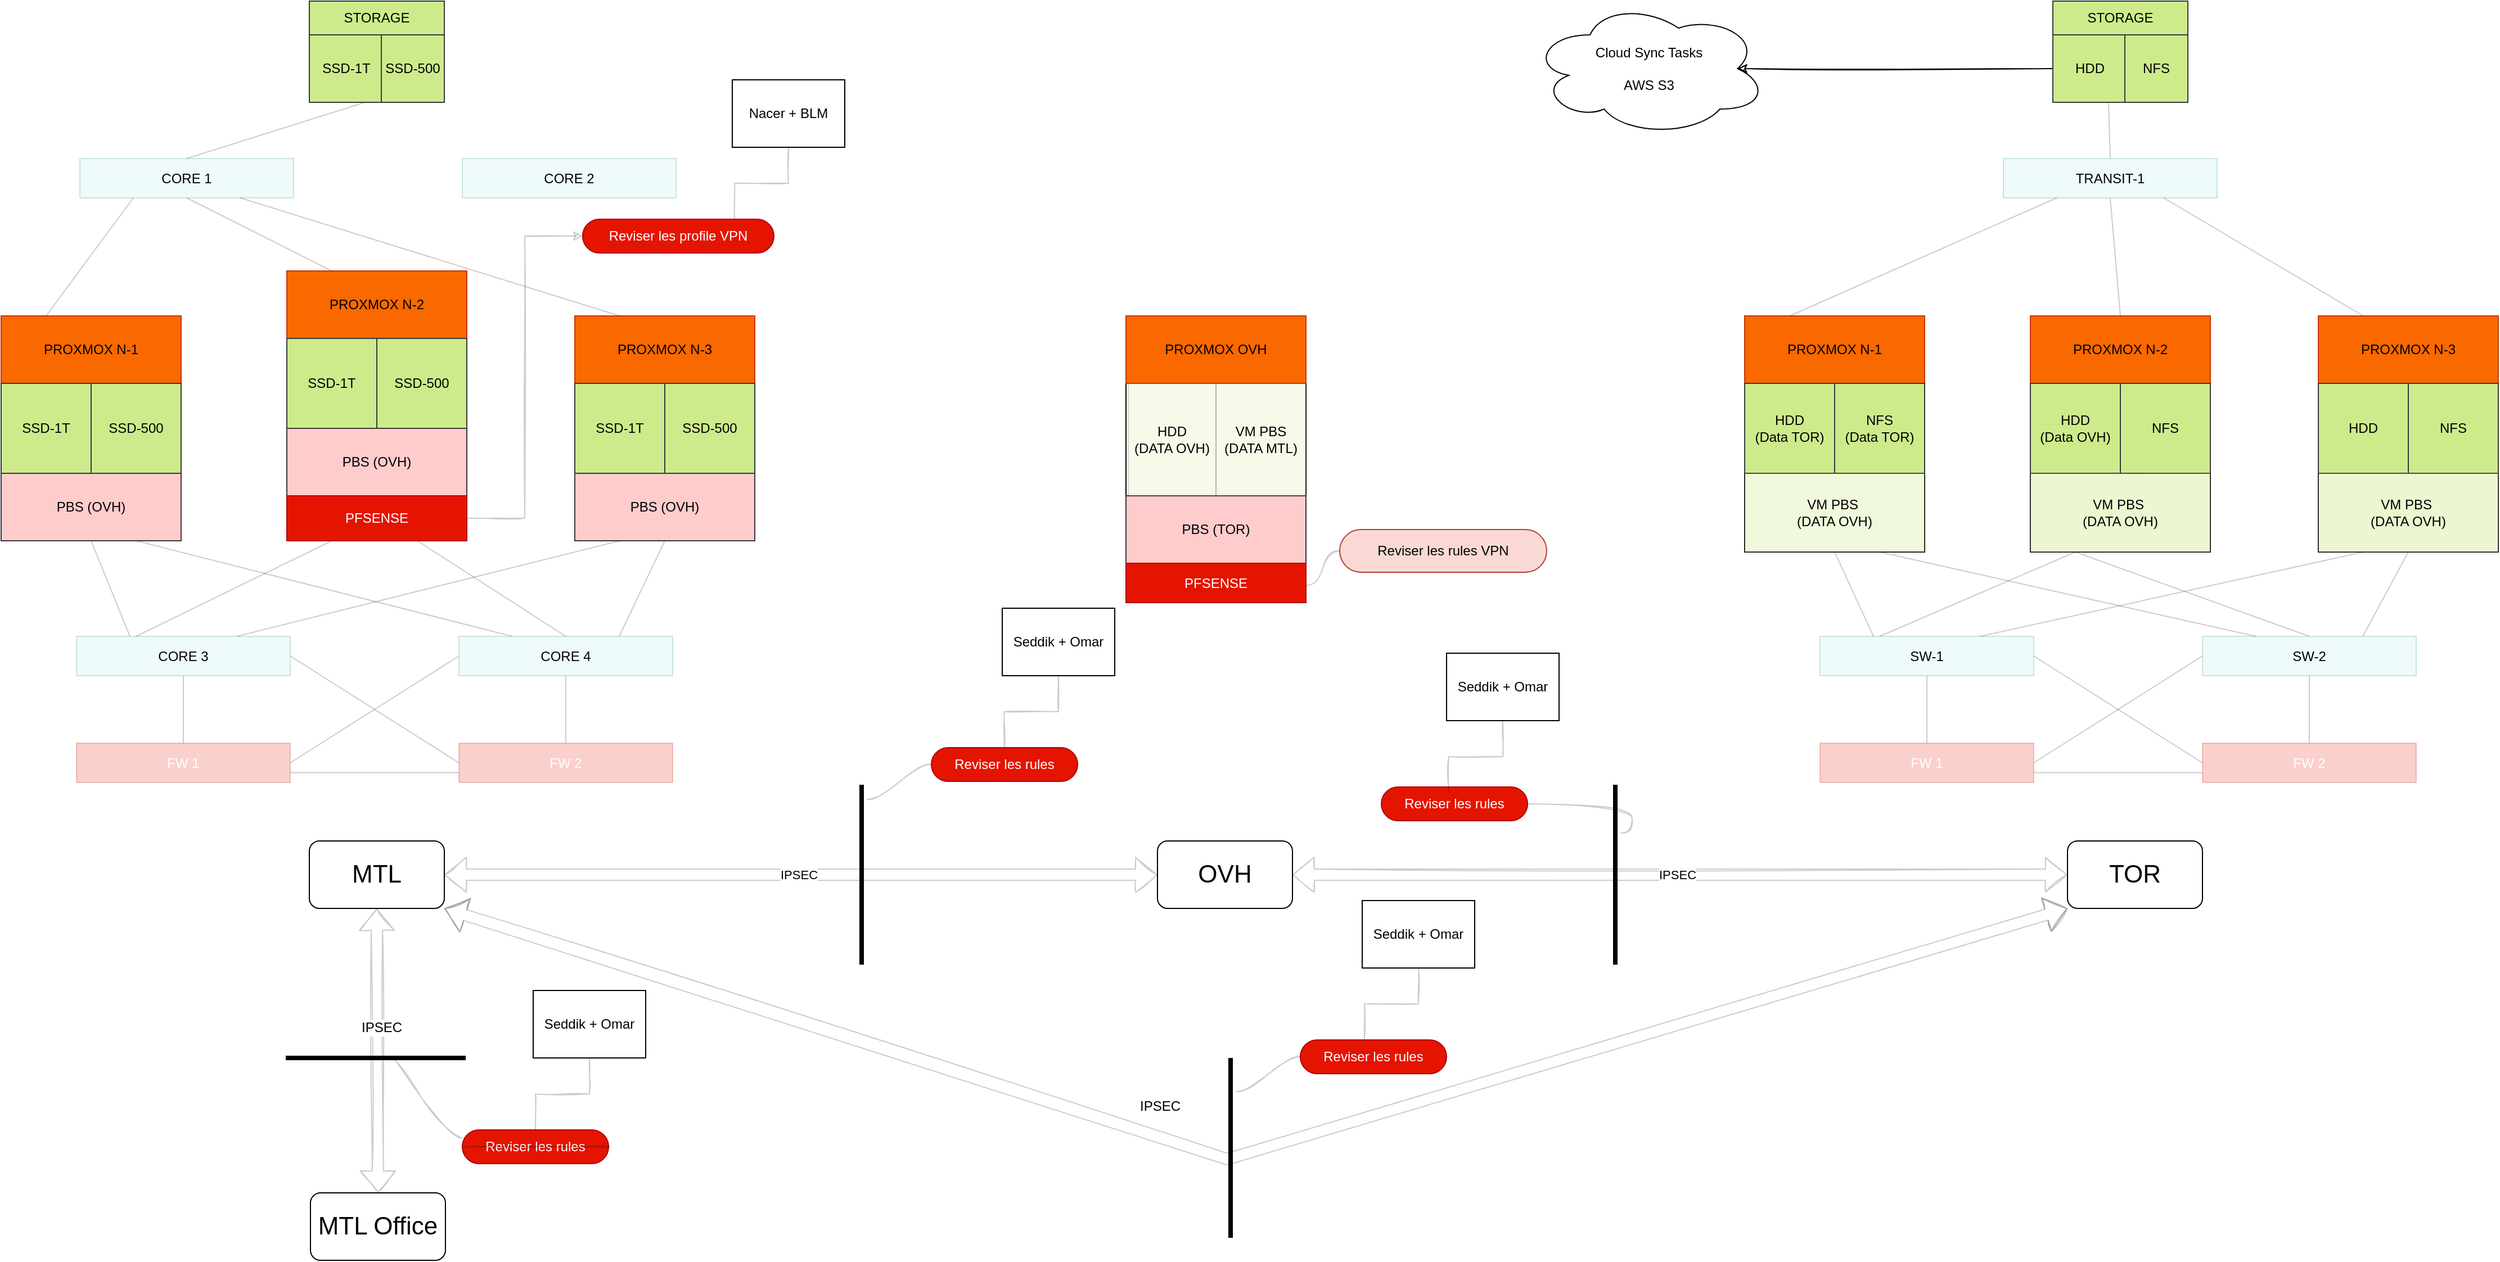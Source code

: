 <mxfile version="20.3.6" type="github">
  <diagram id="8pXS-TBR55TECdvuSHAZ" name="Page-1">
    <mxGraphModel dx="2031" dy="1134" grid="1" gridSize="10" guides="1" tooltips="1" connect="1" arrows="1" fold="1" page="1" pageScale="1" pageWidth="2336" pageHeight="1654" math="0" shadow="0">
      <root>
        <mxCell id="0" />
        <mxCell id="1" parent="0" />
        <mxCell id="dSt6XgkmOUcyz3mHW49M-1" value="" style="swimlane;startSize=0;" vertex="1" parent="1">
          <mxGeometry x="80" y="300" width="160" height="200" as="geometry" />
        </mxCell>
        <mxCell id="dSt6XgkmOUcyz3mHW49M-5" value="PROXMOX N-1" style="rounded=0;whiteSpace=wrap;html=1;fillColor=#fa6800;strokeColor=#C73500;fontColor=#000000;" vertex="1" parent="dSt6XgkmOUcyz3mHW49M-1">
          <mxGeometry width="160" height="60" as="geometry" />
        </mxCell>
        <mxCell id="dSt6XgkmOUcyz3mHW49M-40" value="SSD-1T" style="whiteSpace=wrap;html=1;aspect=fixed;fillColor=#cdeb8b;strokeColor=#36393d;" vertex="1" parent="dSt6XgkmOUcyz3mHW49M-1">
          <mxGeometry y="60" width="80" height="80" as="geometry" />
        </mxCell>
        <mxCell id="dSt6XgkmOUcyz3mHW49M-41" value="SSD-500" style="whiteSpace=wrap;html=1;aspect=fixed;fillColor=#cdeb8b;strokeColor=#36393d;" vertex="1" parent="dSt6XgkmOUcyz3mHW49M-1">
          <mxGeometry x="80" y="60" width="80" height="80" as="geometry" />
        </mxCell>
        <mxCell id="dSt6XgkmOUcyz3mHW49M-42" value="PBS (OVH)" style="rounded=0;whiteSpace=wrap;html=1;fillColor=#ffcccc;strokeColor=#36393d;" vertex="1" parent="dSt6XgkmOUcyz3mHW49M-1">
          <mxGeometry y="140" width="160" height="60" as="geometry" />
        </mxCell>
        <mxCell id="dSt6XgkmOUcyz3mHW49M-2" value="" style="swimlane;startSize=0;" vertex="1" parent="1">
          <mxGeometry x="334" y="260" width="160" height="240" as="geometry" />
        </mxCell>
        <mxCell id="dSt6XgkmOUcyz3mHW49M-6" value="PROXMOX N-2" style="rounded=0;whiteSpace=wrap;html=1;fillColor=#fa6800;fontColor=#000000;strokeColor=#C73500;" vertex="1" parent="dSt6XgkmOUcyz3mHW49M-2">
          <mxGeometry width="160" height="60" as="geometry" />
        </mxCell>
        <mxCell id="dSt6XgkmOUcyz3mHW49M-43" value="SSD-1T" style="whiteSpace=wrap;html=1;aspect=fixed;fillColor=#cdeb8b;strokeColor=#36393d;" vertex="1" parent="dSt6XgkmOUcyz3mHW49M-2">
          <mxGeometry y="60" width="80" height="80" as="geometry" />
        </mxCell>
        <mxCell id="dSt6XgkmOUcyz3mHW49M-44" value="SSD-500" style="whiteSpace=wrap;html=1;aspect=fixed;fillColor=#cdeb8b;strokeColor=#36393d;" vertex="1" parent="dSt6XgkmOUcyz3mHW49M-2">
          <mxGeometry x="80" y="60" width="80" height="80" as="geometry" />
        </mxCell>
        <mxCell id="dSt6XgkmOUcyz3mHW49M-45" value="PBS (OVH)" style="rounded=0;whiteSpace=wrap;html=1;fillColor=#ffcccc;strokeColor=#36393d;" vertex="1" parent="dSt6XgkmOUcyz3mHW49M-2">
          <mxGeometry y="140" width="160" height="60" as="geometry" />
        </mxCell>
        <mxCell id="dSt6XgkmOUcyz3mHW49M-114" value="PFSENSE" style="rounded=0;whiteSpace=wrap;html=1;shadow=0;fillStyle=auto;fontSize=12;fillColor=#e51400;fontColor=#ffffff;strokeColor=#B20000;" vertex="1" parent="dSt6XgkmOUcyz3mHW49M-2">
          <mxGeometry y="200" width="160" height="40" as="geometry" />
        </mxCell>
        <mxCell id="dSt6XgkmOUcyz3mHW49M-3" value="" style="swimlane;startSize=0;" vertex="1" parent="1">
          <mxGeometry x="590" y="300" width="160" height="200" as="geometry" />
        </mxCell>
        <mxCell id="dSt6XgkmOUcyz3mHW49M-7" value="PROXMOX N-3" style="rounded=0;whiteSpace=wrap;html=1;fillColor=#fa6800;fontColor=#000000;strokeColor=#C73500;" vertex="1" parent="dSt6XgkmOUcyz3mHW49M-3">
          <mxGeometry width="160" height="60" as="geometry" />
        </mxCell>
        <mxCell id="dSt6XgkmOUcyz3mHW49M-46" value="SSD-1T" style="whiteSpace=wrap;html=1;aspect=fixed;fillColor=#cdeb8b;strokeColor=#36393d;" vertex="1" parent="dSt6XgkmOUcyz3mHW49M-3">
          <mxGeometry y="60" width="80" height="80" as="geometry" />
        </mxCell>
        <mxCell id="dSt6XgkmOUcyz3mHW49M-47" value="SSD-500" style="whiteSpace=wrap;html=1;aspect=fixed;fillColor=#cdeb8b;strokeColor=#36393d;" vertex="1" parent="dSt6XgkmOUcyz3mHW49M-3">
          <mxGeometry x="80" y="60" width="80" height="80" as="geometry" />
        </mxCell>
        <mxCell id="dSt6XgkmOUcyz3mHW49M-48" value="PBS (OVH)" style="rounded=0;whiteSpace=wrap;html=1;fillColor=#ffcccc;strokeColor=#36393d;" vertex="1" parent="dSt6XgkmOUcyz3mHW49M-3">
          <mxGeometry y="140" width="160" height="60" as="geometry" />
        </mxCell>
        <mxCell id="dSt6XgkmOUcyz3mHW49M-8" value="CORE 3" style="rounded=0;whiteSpace=wrap;html=1;shadow=0;opacity=20;fillColor=#b0e3e6;strokeColor=#0e8088;" vertex="1" parent="1">
          <mxGeometry x="147" y="585" width="190" height="35" as="geometry" />
        </mxCell>
        <mxCell id="dSt6XgkmOUcyz3mHW49M-9" value="CORE 4" style="rounded=0;whiteSpace=wrap;html=1;shadow=0;opacity=20;fillColor=#b0e3e6;strokeColor=#0e8088;" vertex="1" parent="1">
          <mxGeometry x="487" y="585" width="190" height="35" as="geometry" />
        </mxCell>
        <mxCell id="dSt6XgkmOUcyz3mHW49M-10" value="FW 1" style="rounded=0;whiteSpace=wrap;html=1;shadow=0;opacity=20;fillColor=#e51400;fontColor=#ffffff;strokeColor=#B20000;" vertex="1" parent="1">
          <mxGeometry x="147" y="680" width="190" height="35" as="geometry" />
        </mxCell>
        <mxCell id="dSt6XgkmOUcyz3mHW49M-11" value="FW 2" style="rounded=0;whiteSpace=wrap;html=1;shadow=0;opacity=20;fillColor=#e51400;fontColor=#ffffff;strokeColor=#B20000;" vertex="1" parent="1">
          <mxGeometry x="487" y="680" width="190" height="35" as="geometry" />
        </mxCell>
        <mxCell id="dSt6XgkmOUcyz3mHW49M-12" value="" style="endArrow=none;html=1;rounded=0;entryX=0.5;entryY=1;entryDx=0;entryDy=0;exitX=0.25;exitY=0;exitDx=0;exitDy=0;shadow=0;opacity=20;" edge="1" parent="1" source="dSt6XgkmOUcyz3mHW49M-8" target="dSt6XgkmOUcyz3mHW49M-1">
          <mxGeometry width="50" height="50" relative="1" as="geometry">
            <mxPoint x="160" y="580" as="sourcePoint" />
            <mxPoint x="440" y="380" as="targetPoint" />
          </mxGeometry>
        </mxCell>
        <mxCell id="dSt6XgkmOUcyz3mHW49M-13" value="" style="endArrow=none;html=1;rounded=0;entryX=0.75;entryY=1;entryDx=0;entryDy=0;exitX=0.25;exitY=0;exitDx=0;exitDy=0;shadow=0;opacity=20;" edge="1" parent="1" source="dSt6XgkmOUcyz3mHW49M-9" target="dSt6XgkmOUcyz3mHW49M-1">
          <mxGeometry width="50" height="50" relative="1" as="geometry">
            <mxPoint x="390" y="430" as="sourcePoint" />
            <mxPoint x="440" y="380" as="targetPoint" />
          </mxGeometry>
        </mxCell>
        <mxCell id="dSt6XgkmOUcyz3mHW49M-14" value="" style="endArrow=none;html=1;rounded=0;entryX=0.25;entryY=1;entryDx=0;entryDy=0;shadow=0;opacity=20;" edge="1" parent="1" target="dSt6XgkmOUcyz3mHW49M-2">
          <mxGeometry width="50" height="50" relative="1" as="geometry">
            <mxPoint x="200" y="585" as="sourcePoint" />
            <mxPoint x="250" y="535" as="targetPoint" />
          </mxGeometry>
        </mxCell>
        <mxCell id="dSt6XgkmOUcyz3mHW49M-15" value="" style="endArrow=none;html=1;rounded=0;exitX=0.5;exitY=0;exitDx=0;exitDy=0;shadow=0;opacity=20;" edge="1" parent="1" source="dSt6XgkmOUcyz3mHW49M-9">
          <mxGeometry width="50" height="50" relative="1" as="geometry">
            <mxPoint x="400" y="550" as="sourcePoint" />
            <mxPoint x="450" y="500" as="targetPoint" />
          </mxGeometry>
        </mxCell>
        <mxCell id="dSt6XgkmOUcyz3mHW49M-16" value="" style="endArrow=none;html=1;rounded=0;entryX=0.25;entryY=1;entryDx=0;entryDy=0;exitX=0.75;exitY=0;exitDx=0;exitDy=0;shadow=0;opacity=20;" edge="1" parent="1" source="dSt6XgkmOUcyz3mHW49M-8" target="dSt6XgkmOUcyz3mHW49M-3">
          <mxGeometry width="50" height="50" relative="1" as="geometry">
            <mxPoint x="600" y="570" as="sourcePoint" />
            <mxPoint x="650" y="520" as="targetPoint" />
          </mxGeometry>
        </mxCell>
        <mxCell id="dSt6XgkmOUcyz3mHW49M-17" value="" style="endArrow=none;html=1;rounded=0;entryX=0.75;entryY=0;entryDx=0;entryDy=0;exitX=0.5;exitY=1;exitDx=0;exitDy=0;shadow=0;opacity=20;" edge="1" parent="1" source="dSt6XgkmOUcyz3mHW49M-3" target="dSt6XgkmOUcyz3mHW49M-9">
          <mxGeometry width="50" height="50" relative="1" as="geometry">
            <mxPoint x="390" y="430" as="sourcePoint" />
            <mxPoint x="440" y="380" as="targetPoint" />
          </mxGeometry>
        </mxCell>
        <mxCell id="dSt6XgkmOUcyz3mHW49M-18" value="" style="endArrow=none;html=1;rounded=0;entryX=1;entryY=0.5;entryDx=0;entryDy=0;exitX=0;exitY=0.5;exitDx=0;exitDy=0;shadow=0;opacity=20;" edge="1" parent="1" source="dSt6XgkmOUcyz3mHW49M-11" target="dSt6XgkmOUcyz3mHW49M-8">
          <mxGeometry width="50" height="50" relative="1" as="geometry">
            <mxPoint x="390" y="430" as="sourcePoint" />
            <mxPoint x="440" y="380" as="targetPoint" />
          </mxGeometry>
        </mxCell>
        <mxCell id="dSt6XgkmOUcyz3mHW49M-19" value="" style="endArrow=none;html=1;rounded=0;entryX=0;entryY=0.5;entryDx=0;entryDy=0;exitX=1;exitY=0.5;exitDx=0;exitDy=0;shadow=0;opacity=20;" edge="1" parent="1" source="dSt6XgkmOUcyz3mHW49M-10" target="dSt6XgkmOUcyz3mHW49M-9">
          <mxGeometry width="50" height="50" relative="1" as="geometry">
            <mxPoint x="390" y="430" as="sourcePoint" />
            <mxPoint x="440" y="380" as="targetPoint" />
          </mxGeometry>
        </mxCell>
        <mxCell id="dSt6XgkmOUcyz3mHW49M-20" value="" style="endArrow=none;html=1;rounded=0;entryX=0.5;entryY=1;entryDx=0;entryDy=0;exitX=0.5;exitY=0;exitDx=0;exitDy=0;shadow=0;opacity=20;" edge="1" parent="1" source="dSt6XgkmOUcyz3mHW49M-10" target="dSt6XgkmOUcyz3mHW49M-8">
          <mxGeometry width="50" height="50" relative="1" as="geometry">
            <mxPoint x="390" y="430" as="sourcePoint" />
            <mxPoint x="440" y="380" as="targetPoint" />
          </mxGeometry>
        </mxCell>
        <mxCell id="dSt6XgkmOUcyz3mHW49M-21" value="" style="endArrow=none;html=1;rounded=0;entryX=0.5;entryY=1;entryDx=0;entryDy=0;exitX=0.5;exitY=0;exitDx=0;exitDy=0;shadow=0;opacity=20;" edge="1" parent="1" source="dSt6XgkmOUcyz3mHW49M-11" target="dSt6XgkmOUcyz3mHW49M-9">
          <mxGeometry width="50" height="50" relative="1" as="geometry">
            <mxPoint x="390" y="430" as="sourcePoint" />
            <mxPoint x="440" y="380" as="targetPoint" />
          </mxGeometry>
        </mxCell>
        <mxCell id="dSt6XgkmOUcyz3mHW49M-24" value="" style="endArrow=none;html=1;rounded=0;entryX=0;entryY=0.75;entryDx=0;entryDy=0;exitX=1;exitY=0.75;exitDx=0;exitDy=0;shadow=0;opacity=20;" edge="1" parent="1" source="dSt6XgkmOUcyz3mHW49M-10" target="dSt6XgkmOUcyz3mHW49M-11">
          <mxGeometry width="50" height="50" relative="1" as="geometry">
            <mxPoint x="390" y="430" as="sourcePoint" />
            <mxPoint x="440" y="380" as="targetPoint" />
          </mxGeometry>
        </mxCell>
        <mxCell id="dSt6XgkmOUcyz3mHW49M-26" value="CORE 1" style="rounded=0;whiteSpace=wrap;html=1;opacity=20;fillColor=#b0e3e6;strokeColor=#0e8088;" vertex="1" parent="1">
          <mxGeometry x="150" y="160" width="190" height="35" as="geometry" />
        </mxCell>
        <mxCell id="dSt6XgkmOUcyz3mHW49M-27" value="CORE 2" style="rounded=0;whiteSpace=wrap;html=1;opacity=20;fillColor=#b0e3e6;strokeColor=#0e8088;" vertex="1" parent="1">
          <mxGeometry x="490" y="160" width="190" height="35" as="geometry" />
        </mxCell>
        <mxCell id="dSt6XgkmOUcyz3mHW49M-28" value="" style="endArrow=none;html=1;rounded=0;entryX=0.25;entryY=1;entryDx=0;entryDy=0;exitX=0.25;exitY=0;exitDx=0;exitDy=0;opacity=20;" edge="1" parent="1" source="dSt6XgkmOUcyz3mHW49M-5" target="dSt6XgkmOUcyz3mHW49M-26">
          <mxGeometry width="50" height="50" relative="1" as="geometry">
            <mxPoint x="390" y="430" as="sourcePoint" />
            <mxPoint x="440" y="380" as="targetPoint" />
          </mxGeometry>
        </mxCell>
        <mxCell id="dSt6XgkmOUcyz3mHW49M-29" value="" style="endArrow=none;html=1;rounded=0;entryX=0.5;entryY=1;entryDx=0;entryDy=0;exitX=0.25;exitY=0;exitDx=0;exitDy=0;opacity=20;" edge="1" parent="1" source="dSt6XgkmOUcyz3mHW49M-6" target="dSt6XgkmOUcyz3mHW49M-26">
          <mxGeometry width="50" height="50" relative="1" as="geometry">
            <mxPoint x="390" y="430" as="sourcePoint" />
            <mxPoint x="440" y="380" as="targetPoint" />
          </mxGeometry>
        </mxCell>
        <mxCell id="dSt6XgkmOUcyz3mHW49M-30" value="" style="endArrow=none;html=1;rounded=0;entryX=0.75;entryY=1;entryDx=0;entryDy=0;exitX=0.25;exitY=0;exitDx=0;exitDy=0;opacity=20;" edge="1" parent="1" source="dSt6XgkmOUcyz3mHW49M-7" target="dSt6XgkmOUcyz3mHW49M-26">
          <mxGeometry width="50" height="50" relative="1" as="geometry">
            <mxPoint x="390" y="430" as="sourcePoint" />
            <mxPoint x="440" y="380" as="targetPoint" />
          </mxGeometry>
        </mxCell>
        <mxCell id="dSt6XgkmOUcyz3mHW49M-36" value="STORAGE" style="rounded=0;whiteSpace=wrap;html=1;fillColor=#cdeb8b;strokeColor=#36393d;" vertex="1" parent="1">
          <mxGeometry x="354" y="20" width="120" height="30" as="geometry" />
        </mxCell>
        <mxCell id="dSt6XgkmOUcyz3mHW49M-37" value="SSD-1T" style="rounded=0;whiteSpace=wrap;html=1;fillColor=#cdeb8b;strokeColor=#36393d;" vertex="1" parent="1">
          <mxGeometry x="354" y="50" width="66" height="60" as="geometry" />
        </mxCell>
        <mxCell id="dSt6XgkmOUcyz3mHW49M-38" value="SSD-500" style="rounded=0;whiteSpace=wrap;html=1;fillColor=#cdeb8b;strokeColor=#36393d;" vertex="1" parent="1">
          <mxGeometry x="418" y="50" width="56" height="60" as="geometry" />
        </mxCell>
        <mxCell id="dSt6XgkmOUcyz3mHW49M-39" value="" style="endArrow=none;html=1;rounded=0;entryX=0.75;entryY=1;entryDx=0;entryDy=0;exitX=0.5;exitY=0;exitDx=0;exitDy=0;opacity=20;" edge="1" parent="1" source="dSt6XgkmOUcyz3mHW49M-26" target="dSt6XgkmOUcyz3mHW49M-37">
          <mxGeometry width="50" height="50" relative="1" as="geometry">
            <mxPoint x="390" y="430" as="sourcePoint" />
            <mxPoint x="440" y="380" as="targetPoint" />
          </mxGeometry>
        </mxCell>
        <mxCell id="dSt6XgkmOUcyz3mHW49M-49" value="" style="swimlane;startSize=0;" vertex="1" parent="1">
          <mxGeometry x="1630" y="300" width="160" height="210" as="geometry" />
        </mxCell>
        <mxCell id="dSt6XgkmOUcyz3mHW49M-50" value="PROXMOX N-1" style="rounded=0;whiteSpace=wrap;html=1;fillColor=#fa6800;strokeColor=#C73500;fontColor=#000000;" vertex="1" parent="dSt6XgkmOUcyz3mHW49M-49">
          <mxGeometry width="160" height="60" as="geometry" />
        </mxCell>
        <mxCell id="dSt6XgkmOUcyz3mHW49M-51" value="HDD &lt;br&gt;(Data TOR)" style="whiteSpace=wrap;html=1;aspect=fixed;fillColor=#cdeb8b;strokeColor=#36393d;" vertex="1" parent="dSt6XgkmOUcyz3mHW49M-49">
          <mxGeometry y="60" width="80" height="80" as="geometry" />
        </mxCell>
        <mxCell id="dSt6XgkmOUcyz3mHW49M-52" value="NFS&lt;br&gt;(Data TOR)" style="whiteSpace=wrap;html=1;aspect=fixed;fillColor=#cdeb8b;strokeColor=#36393d;" vertex="1" parent="dSt6XgkmOUcyz3mHW49M-49">
          <mxGeometry x="80" y="60" width="80" height="80" as="geometry" />
        </mxCell>
        <mxCell id="dSt6XgkmOUcyz3mHW49M-54" value="" style="swimlane;startSize=0;" vertex="1" parent="1">
          <mxGeometry x="1884" y="300" width="160" height="210" as="geometry" />
        </mxCell>
        <mxCell id="dSt6XgkmOUcyz3mHW49M-55" value="PROXMOX N-2" style="rounded=0;whiteSpace=wrap;html=1;fillColor=#fa6800;fontColor=#000000;strokeColor=#C73500;" vertex="1" parent="dSt6XgkmOUcyz3mHW49M-54">
          <mxGeometry width="160" height="60" as="geometry" />
        </mxCell>
        <mxCell id="dSt6XgkmOUcyz3mHW49M-56" value="HDD&lt;br&gt;(Data OVH)" style="whiteSpace=wrap;html=1;aspect=fixed;fillColor=#cdeb8b;strokeColor=#36393d;" vertex="1" parent="dSt6XgkmOUcyz3mHW49M-54">
          <mxGeometry y="60" width="80" height="80" as="geometry" />
        </mxCell>
        <mxCell id="dSt6XgkmOUcyz3mHW49M-57" value="NFS" style="whiteSpace=wrap;html=1;aspect=fixed;fillColor=#cdeb8b;strokeColor=#36393d;" vertex="1" parent="dSt6XgkmOUcyz3mHW49M-54">
          <mxGeometry x="80" y="60" width="80" height="80" as="geometry" />
        </mxCell>
        <mxCell id="dSt6XgkmOUcyz3mHW49M-59" value="" style="swimlane;startSize=0;" vertex="1" parent="1">
          <mxGeometry x="2140" y="300" width="160" height="210" as="geometry" />
        </mxCell>
        <mxCell id="dSt6XgkmOUcyz3mHW49M-60" value="PROXMOX N-3" style="rounded=0;whiteSpace=wrap;html=1;fillColor=#fa6800;fontColor=#000000;strokeColor=#C73500;" vertex="1" parent="dSt6XgkmOUcyz3mHW49M-59">
          <mxGeometry width="160" height="60" as="geometry" />
        </mxCell>
        <mxCell id="dSt6XgkmOUcyz3mHW49M-61" value="HDD" style="whiteSpace=wrap;html=1;aspect=fixed;fillColor=#cdeb8b;strokeColor=#36393d;" vertex="1" parent="dSt6XgkmOUcyz3mHW49M-59">
          <mxGeometry y="60" width="80" height="80" as="geometry" />
        </mxCell>
        <mxCell id="dSt6XgkmOUcyz3mHW49M-62" value="NFS" style="whiteSpace=wrap;html=1;aspect=fixed;fillColor=#cdeb8b;strokeColor=#36393d;" vertex="1" parent="dSt6XgkmOUcyz3mHW49M-59">
          <mxGeometry x="80" y="60" width="80" height="80" as="geometry" />
        </mxCell>
        <mxCell id="dSt6XgkmOUcyz3mHW49M-64" value="SW-1" style="rounded=0;whiteSpace=wrap;html=1;shadow=0;opacity=20;fillColor=#b0e3e6;strokeColor=#0e8088;" vertex="1" parent="1">
          <mxGeometry x="1697" y="585" width="190" height="35" as="geometry" />
        </mxCell>
        <mxCell id="dSt6XgkmOUcyz3mHW49M-65" value="SW-2" style="rounded=0;whiteSpace=wrap;html=1;shadow=0;opacity=20;fillColor=#b0e3e6;strokeColor=#0e8088;" vertex="1" parent="1">
          <mxGeometry x="2037" y="585" width="190" height="35" as="geometry" />
        </mxCell>
        <mxCell id="dSt6XgkmOUcyz3mHW49M-66" value="FW 1" style="rounded=0;whiteSpace=wrap;html=1;shadow=0;opacity=20;fillColor=#e51400;fontColor=#ffffff;strokeColor=#B20000;" vertex="1" parent="1">
          <mxGeometry x="1697" y="680" width="190" height="35" as="geometry" />
        </mxCell>
        <mxCell id="dSt6XgkmOUcyz3mHW49M-67" value="FW 2" style="rounded=0;whiteSpace=wrap;html=1;shadow=0;opacity=20;fillColor=#e51400;fontColor=#ffffff;strokeColor=#B20000;" vertex="1" parent="1">
          <mxGeometry x="2037" y="680" width="190" height="35" as="geometry" />
        </mxCell>
        <mxCell id="dSt6XgkmOUcyz3mHW49M-68" value="" style="endArrow=none;html=1;rounded=0;entryX=0.5;entryY=1;entryDx=0;entryDy=0;exitX=0.25;exitY=0;exitDx=0;exitDy=0;shadow=0;opacity=20;" edge="1" parent="1" source="dSt6XgkmOUcyz3mHW49M-64" target="dSt6XgkmOUcyz3mHW49M-49">
          <mxGeometry width="50" height="50" relative="1" as="geometry">
            <mxPoint x="1710" y="580" as="sourcePoint" />
            <mxPoint x="1990" y="380" as="targetPoint" />
          </mxGeometry>
        </mxCell>
        <mxCell id="dSt6XgkmOUcyz3mHW49M-69" value="" style="endArrow=none;html=1;rounded=0;entryX=0.75;entryY=1;entryDx=0;entryDy=0;exitX=0.25;exitY=0;exitDx=0;exitDy=0;shadow=0;opacity=20;" edge="1" parent="1" source="dSt6XgkmOUcyz3mHW49M-65" target="dSt6XgkmOUcyz3mHW49M-49">
          <mxGeometry width="50" height="50" relative="1" as="geometry">
            <mxPoint x="1940" y="430" as="sourcePoint" />
            <mxPoint x="1990" y="380" as="targetPoint" />
          </mxGeometry>
        </mxCell>
        <mxCell id="dSt6XgkmOUcyz3mHW49M-70" value="" style="endArrow=none;html=1;rounded=0;entryX=0.25;entryY=1;entryDx=0;entryDy=0;shadow=0;opacity=20;" edge="1" parent="1" target="dSt6XgkmOUcyz3mHW49M-54">
          <mxGeometry width="50" height="50" relative="1" as="geometry">
            <mxPoint x="1750" y="585" as="sourcePoint" />
            <mxPoint x="1800" y="535" as="targetPoint" />
          </mxGeometry>
        </mxCell>
        <mxCell id="dSt6XgkmOUcyz3mHW49M-71" value="" style="endArrow=none;html=1;rounded=0;exitX=0.5;exitY=0;exitDx=0;exitDy=0;shadow=0;opacity=20;entryX=0.25;entryY=1;entryDx=0;entryDy=0;startArrow=none;" edge="1" parent="1" source="dSt6XgkmOUcyz3mHW49M-136" target="dSt6XgkmOUcyz3mHW49M-57">
          <mxGeometry width="50" height="50" relative="1" as="geometry">
            <mxPoint x="1950" y="550" as="sourcePoint" />
            <mxPoint x="1980" y="450" as="targetPoint" />
          </mxGeometry>
        </mxCell>
        <mxCell id="dSt6XgkmOUcyz3mHW49M-72" value="" style="endArrow=none;html=1;rounded=0;entryX=0.25;entryY=1;entryDx=0;entryDy=0;exitX=0.75;exitY=0;exitDx=0;exitDy=0;shadow=0;opacity=20;" edge="1" parent="1" source="dSt6XgkmOUcyz3mHW49M-64" target="dSt6XgkmOUcyz3mHW49M-59">
          <mxGeometry width="50" height="50" relative="1" as="geometry">
            <mxPoint x="2150" y="570" as="sourcePoint" />
            <mxPoint x="2200" y="520" as="targetPoint" />
          </mxGeometry>
        </mxCell>
        <mxCell id="dSt6XgkmOUcyz3mHW49M-73" value="" style="endArrow=none;html=1;rounded=0;entryX=0.75;entryY=0;entryDx=0;entryDy=0;exitX=0.5;exitY=1;exitDx=0;exitDy=0;shadow=0;opacity=20;" edge="1" parent="1" source="dSt6XgkmOUcyz3mHW49M-59" target="dSt6XgkmOUcyz3mHW49M-65">
          <mxGeometry width="50" height="50" relative="1" as="geometry">
            <mxPoint x="1940" y="430" as="sourcePoint" />
            <mxPoint x="1990" y="380" as="targetPoint" />
          </mxGeometry>
        </mxCell>
        <mxCell id="dSt6XgkmOUcyz3mHW49M-74" value="" style="endArrow=none;html=1;rounded=0;entryX=1;entryY=0.5;entryDx=0;entryDy=0;exitX=0;exitY=0.5;exitDx=0;exitDy=0;shadow=0;opacity=20;" edge="1" parent="1" source="dSt6XgkmOUcyz3mHW49M-67" target="dSt6XgkmOUcyz3mHW49M-64">
          <mxGeometry width="50" height="50" relative="1" as="geometry">
            <mxPoint x="1940" y="430" as="sourcePoint" />
            <mxPoint x="1990" y="380" as="targetPoint" />
          </mxGeometry>
        </mxCell>
        <mxCell id="dSt6XgkmOUcyz3mHW49M-75" value="" style="endArrow=none;html=1;rounded=0;entryX=0;entryY=0.5;entryDx=0;entryDy=0;exitX=1;exitY=0.5;exitDx=0;exitDy=0;shadow=0;opacity=20;" edge="1" parent="1" source="dSt6XgkmOUcyz3mHW49M-66" target="dSt6XgkmOUcyz3mHW49M-65">
          <mxGeometry width="50" height="50" relative="1" as="geometry">
            <mxPoint x="1940" y="430" as="sourcePoint" />
            <mxPoint x="1990" y="380" as="targetPoint" />
          </mxGeometry>
        </mxCell>
        <mxCell id="dSt6XgkmOUcyz3mHW49M-76" value="" style="endArrow=none;html=1;rounded=0;entryX=0.5;entryY=1;entryDx=0;entryDy=0;exitX=0.5;exitY=0;exitDx=0;exitDy=0;shadow=0;opacity=20;" edge="1" parent="1" source="dSt6XgkmOUcyz3mHW49M-66" target="dSt6XgkmOUcyz3mHW49M-64">
          <mxGeometry width="50" height="50" relative="1" as="geometry">
            <mxPoint x="1940" y="430" as="sourcePoint" />
            <mxPoint x="1990" y="380" as="targetPoint" />
          </mxGeometry>
        </mxCell>
        <mxCell id="dSt6XgkmOUcyz3mHW49M-77" value="" style="endArrow=none;html=1;rounded=0;entryX=0.5;entryY=1;entryDx=0;entryDy=0;exitX=0.5;exitY=0;exitDx=0;exitDy=0;shadow=0;opacity=20;" edge="1" parent="1" source="dSt6XgkmOUcyz3mHW49M-67" target="dSt6XgkmOUcyz3mHW49M-65">
          <mxGeometry width="50" height="50" relative="1" as="geometry">
            <mxPoint x="1940" y="430" as="sourcePoint" />
            <mxPoint x="1990" y="380" as="targetPoint" />
          </mxGeometry>
        </mxCell>
        <mxCell id="dSt6XgkmOUcyz3mHW49M-78" value="" style="endArrow=none;html=1;rounded=0;entryX=0;entryY=0.75;entryDx=0;entryDy=0;exitX=1;exitY=0.75;exitDx=0;exitDy=0;shadow=0;opacity=20;" edge="1" parent="1" source="dSt6XgkmOUcyz3mHW49M-66" target="dSt6XgkmOUcyz3mHW49M-67">
          <mxGeometry width="50" height="50" relative="1" as="geometry">
            <mxPoint x="1940" y="430" as="sourcePoint" />
            <mxPoint x="1990" y="380" as="targetPoint" />
          </mxGeometry>
        </mxCell>
        <mxCell id="dSt6XgkmOUcyz3mHW49M-79" value="TRANSIT-1" style="rounded=0;whiteSpace=wrap;html=1;opacity=20;fillColor=#b0e3e6;strokeColor=#0e8088;" vertex="1" parent="1">
          <mxGeometry x="1860" y="160" width="190" height="35" as="geometry" />
        </mxCell>
        <mxCell id="dSt6XgkmOUcyz3mHW49M-81" value="" style="endArrow=none;html=1;rounded=0;entryX=0.25;entryY=1;entryDx=0;entryDy=0;exitX=0.25;exitY=0;exitDx=0;exitDy=0;opacity=20;" edge="1" parent="1" source="dSt6XgkmOUcyz3mHW49M-50" target="dSt6XgkmOUcyz3mHW49M-79">
          <mxGeometry width="50" height="50" relative="1" as="geometry">
            <mxPoint x="1940" y="430" as="sourcePoint" />
            <mxPoint x="1990" y="380" as="targetPoint" />
          </mxGeometry>
        </mxCell>
        <mxCell id="dSt6XgkmOUcyz3mHW49M-82" value="" style="endArrow=none;html=1;rounded=0;entryX=0.5;entryY=1;entryDx=0;entryDy=0;exitX=0.5;exitY=0;exitDx=0;exitDy=0;opacity=20;" edge="1" parent="1" source="dSt6XgkmOUcyz3mHW49M-55" target="dSt6XgkmOUcyz3mHW49M-79">
          <mxGeometry width="50" height="50" relative="1" as="geometry">
            <mxPoint x="1940" y="430" as="sourcePoint" />
            <mxPoint x="1990" y="380" as="targetPoint" />
          </mxGeometry>
        </mxCell>
        <mxCell id="dSt6XgkmOUcyz3mHW49M-83" value="" style="endArrow=none;html=1;rounded=0;entryX=0.75;entryY=1;entryDx=0;entryDy=0;exitX=0.25;exitY=0;exitDx=0;exitDy=0;opacity=20;" edge="1" parent="1" source="dSt6XgkmOUcyz3mHW49M-60" target="dSt6XgkmOUcyz3mHW49M-79">
          <mxGeometry width="50" height="50" relative="1" as="geometry">
            <mxPoint x="1940" y="430" as="sourcePoint" />
            <mxPoint x="1990" y="380" as="targetPoint" />
          </mxGeometry>
        </mxCell>
        <mxCell id="dSt6XgkmOUcyz3mHW49M-84" value="STORAGE" style="rounded=0;whiteSpace=wrap;html=1;fillColor=#cdeb8b;strokeColor=#36393d;" vertex="1" parent="1">
          <mxGeometry x="1904" y="20" width="120" height="30" as="geometry" />
        </mxCell>
        <mxCell id="dSt6XgkmOUcyz3mHW49M-150" style="edgeStyle=orthogonalEdgeStyle;rounded=0;sketch=1;orthogonalLoop=1;jettySize=auto;html=1;exitX=0;exitY=0.5;exitDx=0;exitDy=0;entryX=0.875;entryY=0.5;entryDx=0;entryDy=0;entryPerimeter=0;shadow=0;fontSize=12;" edge="1" parent="1" source="dSt6XgkmOUcyz3mHW49M-85" target="dSt6XgkmOUcyz3mHW49M-148">
          <mxGeometry relative="1" as="geometry" />
        </mxCell>
        <mxCell id="dSt6XgkmOUcyz3mHW49M-85" value="HDD" style="rounded=0;whiteSpace=wrap;html=1;fillColor=#cdeb8b;strokeColor=#36393d;" vertex="1" parent="1">
          <mxGeometry x="1904" y="50" width="66" height="60" as="geometry" />
        </mxCell>
        <mxCell id="dSt6XgkmOUcyz3mHW49M-86" value="NFS" style="rounded=0;whiteSpace=wrap;html=1;fillColor=#cdeb8b;strokeColor=#36393d;" vertex="1" parent="1">
          <mxGeometry x="1968" y="50" width="56" height="60" as="geometry" />
        </mxCell>
        <mxCell id="dSt6XgkmOUcyz3mHW49M-87" value="" style="endArrow=none;html=1;rounded=0;entryX=0.75;entryY=1;entryDx=0;entryDy=0;exitX=0.5;exitY=0;exitDx=0;exitDy=0;opacity=20;" edge="1" parent="1" source="dSt6XgkmOUcyz3mHW49M-79" target="dSt6XgkmOUcyz3mHW49M-85">
          <mxGeometry width="50" height="50" relative="1" as="geometry">
            <mxPoint x="1940" y="430" as="sourcePoint" />
            <mxPoint x="1990" y="380" as="targetPoint" />
          </mxGeometry>
        </mxCell>
        <mxCell id="dSt6XgkmOUcyz3mHW49M-88" value="" style="swimlane;startSize=0;" vertex="1" parent="1">
          <mxGeometry x="1080" y="300" width="160" height="220" as="geometry" />
        </mxCell>
        <mxCell id="dSt6XgkmOUcyz3mHW49M-89" value="PROXMOX OVH" style="rounded=0;whiteSpace=wrap;html=1;fillColor=#fa6800;strokeColor=#C73500;fontColor=#000000;" vertex="1" parent="dSt6XgkmOUcyz3mHW49M-88">
          <mxGeometry width="160" height="60" as="geometry" />
        </mxCell>
        <mxCell id="dSt6XgkmOUcyz3mHW49M-92" value="PBS (TOR)" style="rounded=0;whiteSpace=wrap;html=1;fillColor=#ffcccc;strokeColor=#36393d;" vertex="1" parent="dSt6XgkmOUcyz3mHW49M-88">
          <mxGeometry y="160" width="160" height="60" as="geometry" />
        </mxCell>
        <mxCell id="dSt6XgkmOUcyz3mHW49M-101" value="VM PBS&lt;br&gt;(DATA MTL)" style="rounded=0;whiteSpace=wrap;html=1;shadow=0;fillStyle=solid;opacity=20;fillColor=#cdeb8b;strokeColor=#36393d;" vertex="1" parent="dSt6XgkmOUcyz3mHW49M-88">
          <mxGeometry x="80" y="60" width="80" height="100" as="geometry" />
        </mxCell>
        <mxCell id="dSt6XgkmOUcyz3mHW49M-94" value="HDD &lt;br&gt;(DATA OVH)" style="rounded=0;whiteSpace=wrap;html=1;shadow=0;fillStyle=solid;opacity=20;fillColor=#cdeb8b;strokeColor=#36393d;" vertex="1" parent="1">
          <mxGeometry x="1082" y="360" width="78" height="100" as="geometry" />
        </mxCell>
        <mxCell id="dSt6XgkmOUcyz3mHW49M-95" value="PFSENSE" style="rounded=0;whiteSpace=wrap;html=1;shadow=0;fillColor=#e51400;fontColor=#ffffff;strokeColor=#B20000;" vertex="1" parent="1">
          <mxGeometry x="1080" y="520" width="160" height="35" as="geometry" />
        </mxCell>
        <mxCell id="dSt6XgkmOUcyz3mHW49M-96" value="" style="shape=flexArrow;endArrow=classic;startArrow=classic;html=1;rounded=0;shadow=0;sketch=1;opacity=20;exitX=1;exitY=0.5;exitDx=0;exitDy=0;entryX=0;entryY=0.5;entryDx=0;entryDy=0;" edge="1" parent="1" source="dSt6XgkmOUcyz3mHW49M-103" target="dSt6XgkmOUcyz3mHW49M-104">
          <mxGeometry width="100" height="100" relative="1" as="geometry">
            <mxPoint x="980" y="640" as="sourcePoint" />
            <mxPoint x="1080" y="540" as="targetPoint" />
            <Array as="points" />
          </mxGeometry>
        </mxCell>
        <mxCell id="dSt6XgkmOUcyz3mHW49M-98" value="IPSEC" style="edgeLabel;html=1;align=center;verticalAlign=middle;resizable=0;points=[];" vertex="1" connectable="0" parent="dSt6XgkmOUcyz3mHW49M-96">
          <mxGeometry x="0.256" y="-3" relative="1" as="geometry">
            <mxPoint x="-83" y="-3" as="offset" />
          </mxGeometry>
        </mxCell>
        <mxCell id="dSt6XgkmOUcyz3mHW49M-97" value="" style="shape=flexArrow;endArrow=classic;startArrow=classic;html=1;rounded=0;shadow=0;sketch=1;opacity=20;exitX=1;exitY=0.5;exitDx=0;exitDy=0;entryX=0;entryY=0.5;entryDx=0;entryDy=0;" edge="1" parent="1" source="dSt6XgkmOUcyz3mHW49M-104" target="dSt6XgkmOUcyz3mHW49M-105">
          <mxGeometry width="100" height="100" relative="1" as="geometry">
            <mxPoint x="1180" y="707.5" as="sourcePoint" />
            <mxPoint x="1583" y="550" as="targetPoint" />
          </mxGeometry>
        </mxCell>
        <mxCell id="dSt6XgkmOUcyz3mHW49M-99" value="IPSEC" style="edgeLabel;html=1;align=center;verticalAlign=middle;resizable=0;points=[];" vertex="1" connectable="0" parent="dSt6XgkmOUcyz3mHW49M-97">
          <mxGeometry x="-0.073" y="-2" relative="1" as="geometry">
            <mxPoint x="22" y="-2" as="offset" />
          </mxGeometry>
        </mxCell>
        <mxCell id="dSt6XgkmOUcyz3mHW49M-103" value="&lt;font style=&quot;font-size: 22px;&quot;&gt;MTL&lt;/font&gt;" style="rounded=1;whiteSpace=wrap;html=1;shadow=0;fillStyle=solid;" vertex="1" parent="1">
          <mxGeometry x="354" y="767" width="120" height="60" as="geometry" />
        </mxCell>
        <mxCell id="dSt6XgkmOUcyz3mHW49M-104" value="&lt;font style=&quot;font-size: 22px;&quot;&gt;OVH&lt;/font&gt;" style="rounded=1;whiteSpace=wrap;html=1;shadow=0;fillStyle=solid;" vertex="1" parent="1">
          <mxGeometry x="1108" y="767" width="120" height="60" as="geometry" />
        </mxCell>
        <mxCell id="dSt6XgkmOUcyz3mHW49M-105" value="&lt;font style=&quot;font-size: 22px;&quot;&gt;TOR&lt;/font&gt;" style="rounded=1;whiteSpace=wrap;html=1;shadow=0;fillStyle=solid;" vertex="1" parent="1">
          <mxGeometry x="1917" y="767" width="120" height="60" as="geometry" />
        </mxCell>
        <mxCell id="dSt6XgkmOUcyz3mHW49M-106" value="" style="shape=flexArrow;endArrow=classic;startArrow=classic;html=1;rounded=0;shadow=0;sketch=1;fontSize=22;opacity=20;exitX=1;exitY=1;exitDx=0;exitDy=0;entryX=0;entryY=1;entryDx=0;entryDy=0;" edge="1" parent="1" source="dSt6XgkmOUcyz3mHW49M-103" target="dSt6XgkmOUcyz3mHW49M-105">
          <mxGeometry width="100" height="100" relative="1" as="geometry">
            <mxPoint x="940" y="720" as="sourcePoint" />
            <mxPoint x="1040" y="620" as="targetPoint" />
            <Array as="points">
              <mxPoint x="1170" y="1050" />
            </Array>
          </mxGeometry>
        </mxCell>
        <mxCell id="dSt6XgkmOUcyz3mHW49M-109" value="&lt;font style=&quot;font-size: 12px;&quot;&gt;IPSEC&lt;/font&gt;" style="text;html=1;align=center;verticalAlign=middle;resizable=0;points=[];autosize=1;strokeColor=none;fillColor=none;fontSize=22;" vertex="1" parent="1">
          <mxGeometry x="1080" y="980" width="60" height="40" as="geometry" />
        </mxCell>
        <mxCell id="dSt6XgkmOUcyz3mHW49M-110" value="" style="line;strokeWidth=4;direction=south;html=1;perimeter=backbonePerimeter;points=[];outlineConnect=0;shadow=0;fillStyle=solid;fontSize=12;" vertex="1" parent="1">
          <mxGeometry x="840" y="717" width="10" height="160" as="geometry" />
        </mxCell>
        <mxCell id="dSt6XgkmOUcyz3mHW49M-111" value="" style="line;strokeWidth=4;direction=south;html=1;perimeter=backbonePerimeter;points=[];outlineConnect=0;shadow=0;fillStyle=solid;fontSize=12;" vertex="1" parent="1">
          <mxGeometry x="1510" y="717" width="10" height="160" as="geometry" />
        </mxCell>
        <mxCell id="dSt6XgkmOUcyz3mHW49M-112" value="" style="line;strokeWidth=4;direction=south;html=1;perimeter=backbonePerimeter;points=[];outlineConnect=0;shadow=0;fillStyle=solid;fontSize=12;" vertex="1" parent="1">
          <mxGeometry x="1168" y="960" width="10" height="160" as="geometry" />
        </mxCell>
        <mxCell id="dSt6XgkmOUcyz3mHW49M-116" value="Reviser les rules VPN" style="whiteSpace=wrap;html=1;rounded=1;arcSize=50;align=center;verticalAlign=middle;strokeWidth=1;autosize=1;spacing=4;treeFolding=1;treeMoving=1;newEdgeStyle={&quot;edgeStyle&quot;:&quot;entityRelationEdgeStyle&quot;,&quot;startArrow&quot;:&quot;none&quot;,&quot;endArrow&quot;:&quot;none&quot;,&quot;segment&quot;:10,&quot;curved&quot;:1};shadow=0;fillStyle=solid;fontSize=12;fillColor=#fad9d5;strokeColor=#ae4132;" vertex="1" parent="1">
          <mxGeometry x="1270" y="490" width="184" height="38" as="geometry" />
        </mxCell>
        <mxCell id="dSt6XgkmOUcyz3mHW49M-117" value="" style="edgeStyle=entityRelationEdgeStyle;startArrow=none;endArrow=none;segment=10;curved=1;rounded=0;shadow=0;sketch=1;fontSize=12;opacity=20;" edge="1" target="dSt6XgkmOUcyz3mHW49M-116" parent="1">
          <mxGeometry relative="1" as="geometry">
            <mxPoint x="1240" y="540" as="sourcePoint" />
          </mxGeometry>
        </mxCell>
        <mxCell id="dSt6XgkmOUcyz3mHW49M-118" value="Reviser les profile VPN" style="whiteSpace=wrap;html=1;rounded=1;arcSize=50;align=center;verticalAlign=middle;strokeWidth=1;autosize=1;spacing=4;treeFolding=1;treeMoving=1;newEdgeStyle={&quot;edgeStyle&quot;:&quot;entityRelationEdgeStyle&quot;,&quot;startArrow&quot;:&quot;none&quot;,&quot;endArrow&quot;:&quot;none&quot;,&quot;segment&quot;:10,&quot;curved&quot;:1};shadow=0;fillStyle=solid;fontSize=12;fillColor=#e51400;strokeColor=#B20000;fontColor=#ffffff;" vertex="1" parent="1">
          <mxGeometry x="597" y="214" width="170" height="30" as="geometry" />
        </mxCell>
        <mxCell id="dSt6XgkmOUcyz3mHW49M-119" style="edgeStyle=orthogonalEdgeStyle;rounded=0;sketch=1;orthogonalLoop=1;jettySize=auto;html=1;exitX=1;exitY=0.5;exitDx=0;exitDy=0;entryX=0;entryY=0.5;entryDx=0;entryDy=0;shadow=0;fontSize=12;opacity=20;" edge="1" parent="1" source="dSt6XgkmOUcyz3mHW49M-114" target="dSt6XgkmOUcyz3mHW49M-118">
          <mxGeometry relative="1" as="geometry" />
        </mxCell>
        <mxCell id="dSt6XgkmOUcyz3mHW49M-120" value="Reviser les rules" style="whiteSpace=wrap;html=1;rounded=1;arcSize=50;align=center;verticalAlign=middle;strokeWidth=1;autosize=1;spacing=4;treeFolding=1;treeMoving=1;newEdgeStyle={&quot;edgeStyle&quot;:&quot;entityRelationEdgeStyle&quot;,&quot;startArrow&quot;:&quot;none&quot;,&quot;endArrow&quot;:&quot;none&quot;,&quot;segment&quot;:10,&quot;curved&quot;:1};shadow=0;fillStyle=solid;fontSize=12;fillColor=#e51400;strokeColor=#B20000;fontColor=#ffffff;" vertex="1" parent="1">
          <mxGeometry x="907" y="684" width="130" height="30" as="geometry" />
        </mxCell>
        <mxCell id="dSt6XgkmOUcyz3mHW49M-121" value="" style="edgeStyle=entityRelationEdgeStyle;startArrow=none;endArrow=none;segment=10;curved=1;rounded=0;shadow=0;sketch=1;fontSize=12;opacity=20;" edge="1" parent="1" target="dSt6XgkmOUcyz3mHW49M-120">
          <mxGeometry relative="1" as="geometry">
            <mxPoint x="850" y="730" as="sourcePoint" />
          </mxGeometry>
        </mxCell>
        <mxCell id="dSt6XgkmOUcyz3mHW49M-122" value="Reviser les rules" style="whiteSpace=wrap;html=1;rounded=1;arcSize=50;align=center;verticalAlign=middle;strokeWidth=1;autosize=1;spacing=4;treeFolding=1;treeMoving=1;newEdgeStyle={&quot;edgeStyle&quot;:&quot;entityRelationEdgeStyle&quot;,&quot;startArrow&quot;:&quot;none&quot;,&quot;endArrow&quot;:&quot;none&quot;,&quot;segment&quot;:10,&quot;curved&quot;:1};shadow=0;fillStyle=solid;fontSize=12;fillColor=#e51400;strokeColor=#B20000;fontColor=#ffffff;" vertex="1" parent="1">
          <mxGeometry x="1235" y="944" width="130" height="30" as="geometry" />
        </mxCell>
        <mxCell id="dSt6XgkmOUcyz3mHW49M-123" value="" style="edgeStyle=entityRelationEdgeStyle;startArrow=none;endArrow=none;segment=10;curved=1;rounded=0;shadow=0;sketch=1;fontSize=12;opacity=20;" edge="1" parent="1" target="dSt6XgkmOUcyz3mHW49M-122">
          <mxGeometry relative="1" as="geometry">
            <mxPoint x="1178" y="990" as="sourcePoint" />
          </mxGeometry>
        </mxCell>
        <mxCell id="dSt6XgkmOUcyz3mHW49M-124" value="Reviser les rules" style="whiteSpace=wrap;html=1;rounded=1;arcSize=50;align=center;verticalAlign=middle;strokeWidth=1;autosize=1;spacing=4;treeFolding=1;treeMoving=1;newEdgeStyle={&quot;edgeStyle&quot;:&quot;entityRelationEdgeStyle&quot;,&quot;startArrow&quot;:&quot;none&quot;,&quot;endArrow&quot;:&quot;none&quot;,&quot;segment&quot;:10,&quot;curved&quot;:1};shadow=0;fillStyle=solid;fontSize=12;fillColor=#e51400;strokeColor=#B20000;fontColor=#ffffff;" vertex="1" parent="1">
          <mxGeometry x="1307" y="719" width="130" height="30" as="geometry" />
        </mxCell>
        <mxCell id="dSt6XgkmOUcyz3mHW49M-125" value="" style="edgeStyle=entityRelationEdgeStyle;startArrow=none;endArrow=none;segment=10;curved=1;rounded=0;shadow=0;sketch=1;fontSize=12;opacity=20;" edge="1" parent="1" target="dSt6XgkmOUcyz3mHW49M-124">
          <mxGeometry relative="1" as="geometry">
            <mxPoint x="1520" y="760" as="sourcePoint" />
          </mxGeometry>
        </mxCell>
        <mxCell id="dSt6XgkmOUcyz3mHW49M-126" value="Seddik + Omar" style="whiteSpace=wrap;html=1;align=center;verticalAlign=middle;treeFolding=1;treeMoving=1;newEdgeStyle={&quot;edgeStyle&quot;:&quot;elbowEdgeStyle&quot;,&quot;startArrow&quot;:&quot;none&quot;,&quot;endArrow&quot;:&quot;none&quot;};shadow=0;fillStyle=solid;fontSize=12;" vertex="1" parent="1">
          <mxGeometry x="970" y="560" width="100" height="60" as="geometry" />
        </mxCell>
        <mxCell id="dSt6XgkmOUcyz3mHW49M-127" value="" style="edgeStyle=elbowEdgeStyle;elbow=vertical;startArrow=none;endArrow=none;rounded=0;shadow=0;sketch=1;fontSize=12;opacity=20;exitX=0.5;exitY=0;exitDx=0;exitDy=0;" edge="1" target="dSt6XgkmOUcyz3mHW49M-126" parent="1" source="dSt6XgkmOUcyz3mHW49M-120">
          <mxGeometry relative="1" as="geometry">
            <mxPoint x="950" y="520" as="sourcePoint" />
          </mxGeometry>
        </mxCell>
        <mxCell id="dSt6XgkmOUcyz3mHW49M-128" value="Seddik + Omar" style="whiteSpace=wrap;html=1;align=center;verticalAlign=middle;treeFolding=1;treeMoving=1;newEdgeStyle={&quot;edgeStyle&quot;:&quot;elbowEdgeStyle&quot;,&quot;startArrow&quot;:&quot;none&quot;,&quot;endArrow&quot;:&quot;none&quot;};shadow=0;fillStyle=solid;fontSize=12;" vertex="1" parent="1">
          <mxGeometry x="1365" y="600" width="100" height="60" as="geometry" />
        </mxCell>
        <mxCell id="dSt6XgkmOUcyz3mHW49M-129" value="" style="edgeStyle=elbowEdgeStyle;elbow=vertical;startArrow=none;endArrow=none;rounded=0;shadow=0;sketch=1;fontSize=12;opacity=20;exitX=0.5;exitY=0;exitDx=0;exitDy=0;" edge="1" parent="1" target="dSt6XgkmOUcyz3mHW49M-128">
          <mxGeometry relative="1" as="geometry">
            <mxPoint x="1367" y="724" as="sourcePoint" />
          </mxGeometry>
        </mxCell>
        <mxCell id="dSt6XgkmOUcyz3mHW49M-130" value="Seddik + Omar" style="whiteSpace=wrap;html=1;align=center;verticalAlign=middle;treeFolding=1;treeMoving=1;newEdgeStyle={&quot;edgeStyle&quot;:&quot;elbowEdgeStyle&quot;,&quot;startArrow&quot;:&quot;none&quot;,&quot;endArrow&quot;:&quot;none&quot;};shadow=0;fillStyle=solid;fontSize=12;" vertex="1" parent="1">
          <mxGeometry x="1290" y="820" width="100" height="60" as="geometry" />
        </mxCell>
        <mxCell id="dSt6XgkmOUcyz3mHW49M-131" value="" style="edgeStyle=elbowEdgeStyle;elbow=vertical;startArrow=none;endArrow=none;rounded=0;shadow=0;sketch=1;fontSize=12;opacity=20;exitX=0.5;exitY=0;exitDx=0;exitDy=0;" edge="1" parent="1" target="dSt6XgkmOUcyz3mHW49M-130">
          <mxGeometry relative="1" as="geometry">
            <mxPoint x="1292" y="944" as="sourcePoint" />
          </mxGeometry>
        </mxCell>
        <mxCell id="dSt6XgkmOUcyz3mHW49M-132" value="Nacer + BLM" style="whiteSpace=wrap;html=1;align=center;verticalAlign=middle;treeFolding=1;treeMoving=1;newEdgeStyle={&quot;edgeStyle&quot;:&quot;elbowEdgeStyle&quot;,&quot;startArrow&quot;:&quot;none&quot;,&quot;endArrow&quot;:&quot;none&quot;};shadow=0;fillStyle=solid;fontSize=12;" vertex="1" parent="1">
          <mxGeometry x="730" y="90" width="100" height="60" as="geometry" />
        </mxCell>
        <mxCell id="dSt6XgkmOUcyz3mHW49M-133" value="" style="edgeStyle=elbowEdgeStyle;elbow=vertical;startArrow=none;endArrow=none;rounded=0;shadow=0;sketch=1;fontSize=12;opacity=20;exitX=0.5;exitY=0;exitDx=0;exitDy=0;" edge="1" parent="1" target="dSt6XgkmOUcyz3mHW49M-132">
          <mxGeometry relative="1" as="geometry">
            <mxPoint x="732" y="214" as="sourcePoint" />
          </mxGeometry>
        </mxCell>
        <mxCell id="dSt6XgkmOUcyz3mHW49M-135" value="VM PBS&amp;nbsp;&lt;br&gt;(DATA OVH)" style="whiteSpace=wrap;html=1;shadow=0;fillStyle=solid;fontSize=12;fillColor=#cdeb8b;strokeColor=#36393d;opacity=30;" vertex="1" parent="1">
          <mxGeometry x="1630" y="440" width="160" height="70" as="geometry" />
        </mxCell>
        <mxCell id="dSt6XgkmOUcyz3mHW49M-136" value="VM PBS&amp;nbsp;&lt;br&gt;(DATA OVH)" style="whiteSpace=wrap;html=1;shadow=0;fillStyle=solid;fontSize=12;fillColor=#cdeb8b;strokeColor=#36393d;opacity=40;" vertex="1" parent="1">
          <mxGeometry x="1884" y="440" width="160" height="70" as="geometry" />
        </mxCell>
        <mxCell id="dSt6XgkmOUcyz3mHW49M-137" value="" style="endArrow=none;html=1;rounded=0;exitX=0.5;exitY=0;exitDx=0;exitDy=0;shadow=0;opacity=20;entryX=0.25;entryY=1;entryDx=0;entryDy=0;" edge="1" parent="1" source="dSt6XgkmOUcyz3mHW49M-65" target="dSt6XgkmOUcyz3mHW49M-136">
          <mxGeometry width="50" height="50" relative="1" as="geometry">
            <mxPoint x="2132" y="585" as="sourcePoint" />
            <mxPoint x="1984.0" y="440" as="targetPoint" />
          </mxGeometry>
        </mxCell>
        <mxCell id="dSt6XgkmOUcyz3mHW49M-138" value="VM PBS&amp;nbsp;&lt;br&gt;(DATA OVH)" style="whiteSpace=wrap;html=1;shadow=0;fillStyle=solid;fontSize=12;fillColor=#cdeb8b;strokeColor=#36393d;opacity=40;" vertex="1" parent="1">
          <mxGeometry x="2140" y="440" width="160" height="70" as="geometry" />
        </mxCell>
        <mxCell id="dSt6XgkmOUcyz3mHW49M-139" value="&lt;font style=&quot;font-size: 22px;&quot;&gt;MTL Office&lt;/font&gt;" style="rounded=1;whiteSpace=wrap;html=1;shadow=0;fillStyle=solid;" vertex="1" parent="1">
          <mxGeometry x="355" y="1080" width="120" height="60" as="geometry" />
        </mxCell>
        <mxCell id="dSt6XgkmOUcyz3mHW49M-140" value="" style="shape=flexArrow;endArrow=classic;startArrow=classic;html=1;rounded=0;shadow=0;sketch=1;fontSize=12;opacity=20;entryX=0.5;entryY=1;entryDx=0;entryDy=0;exitX=0.5;exitY=0;exitDx=0;exitDy=0;" edge="1" parent="1" source="dSt6XgkmOUcyz3mHW49M-139" target="dSt6XgkmOUcyz3mHW49M-103">
          <mxGeometry width="100" height="100" relative="1" as="geometry">
            <mxPoint x="390" y="990" as="sourcePoint" />
            <mxPoint x="490" y="890" as="targetPoint" />
          </mxGeometry>
        </mxCell>
        <mxCell id="dSt6XgkmOUcyz3mHW49M-141" value="IPSEC" style="edgeLabel;html=1;align=center;verticalAlign=middle;resizable=0;points=[];fontSize=12;" vertex="1" connectable="0" parent="dSt6XgkmOUcyz3mHW49M-140">
          <mxGeometry x="0.161" y="-3" relative="1" as="geometry">
            <mxPoint as="offset" />
          </mxGeometry>
        </mxCell>
        <mxCell id="dSt6XgkmOUcyz3mHW49M-142" value="" style="line;strokeWidth=4;direction=south;html=1;perimeter=backbonePerimeter;points=[];outlineConnect=0;shadow=0;fillStyle=solid;fontSize=12;rotation=90;" vertex="1" parent="1">
          <mxGeometry x="408" y="880" width="10" height="160" as="geometry" />
        </mxCell>
        <mxCell id="dSt6XgkmOUcyz3mHW49M-143" value="Reviser les rules" style="whiteSpace=wrap;html=1;rounded=1;arcSize=50;align=center;verticalAlign=middle;strokeWidth=1;autosize=1;spacing=4;treeFolding=1;treeMoving=1;newEdgeStyle={&quot;edgeStyle&quot;:&quot;entityRelationEdgeStyle&quot;,&quot;startArrow&quot;:&quot;none&quot;,&quot;endArrow&quot;:&quot;none&quot;,&quot;segment&quot;:10,&quot;curved&quot;:1};shadow=0;fillStyle=solid;fontSize=12;fillColor=#e51400;strokeColor=#B20000;direction=east;flipH=1;flipV=1;fontColor=#ffffff;" vertex="1" parent="1">
          <mxGeometry x="490" y="1024" width="130" height="30" as="geometry" />
        </mxCell>
        <mxCell id="dSt6XgkmOUcyz3mHW49M-144" value="" style="edgeStyle=entityRelationEdgeStyle;startArrow=none;endArrow=none;segment=10;curved=1;rounded=0;shadow=0;sketch=1;fontSize=12;opacity=20;" edge="1" parent="1" target="dSt6XgkmOUcyz3mHW49M-143">
          <mxGeometry relative="1" as="geometry">
            <mxPoint x="490" y="1039" as="sourcePoint" />
          </mxGeometry>
        </mxCell>
        <mxCell id="dSt6XgkmOUcyz3mHW49M-145" value="Seddik + Omar" style="whiteSpace=wrap;html=1;align=center;verticalAlign=middle;treeFolding=1;treeMoving=1;newEdgeStyle={&quot;edgeStyle&quot;:&quot;elbowEdgeStyle&quot;,&quot;startArrow&quot;:&quot;none&quot;,&quot;endArrow&quot;:&quot;none&quot;};shadow=0;fillStyle=solid;fontSize=12;direction=east;flipH=1;flipV=1;" vertex="1" parent="1">
          <mxGeometry x="553" y="900" width="100" height="60" as="geometry" />
        </mxCell>
        <mxCell id="dSt6XgkmOUcyz3mHW49M-146" value="" style="edgeStyle=elbowEdgeStyle;elbow=vertical;startArrow=none;endArrow=none;rounded=0;shadow=0;sketch=1;fontSize=12;opacity=20;exitX=0.5;exitY=0;exitDx=0;exitDy=0;" edge="1" parent="1" source="dSt6XgkmOUcyz3mHW49M-143" target="dSt6XgkmOUcyz3mHW49M-145">
          <mxGeometry relative="1" as="geometry">
            <mxPoint x="625" y="1154" as="sourcePoint" />
          </mxGeometry>
        </mxCell>
        <mxCell id="dSt6XgkmOUcyz3mHW49M-147" value="" style="edgeStyle=entityRelationEdgeStyle;startArrow=none;endArrow=none;segment=10;curved=1;rounded=0;shadow=0;sketch=1;fontSize=12;opacity=20;entryX=0;entryY=0.25;entryDx=0;entryDy=0;" edge="1" parent="1" source="dSt6XgkmOUcyz3mHW49M-142" target="dSt6XgkmOUcyz3mHW49M-143">
          <mxGeometry relative="1" as="geometry">
            <mxPoint x="487" y="980" as="sourcePoint" />
            <mxPoint x="544" y="949" as="targetPoint" />
          </mxGeometry>
        </mxCell>
        <mxCell id="dSt6XgkmOUcyz3mHW49M-148" value="Cloud Sync Tasks&lt;br&gt;&lt;br&gt;AWS S3" style="ellipse;shape=cloud;whiteSpace=wrap;html=1;shadow=0;fillStyle=auto;fontSize=12;" vertex="1" parent="1">
          <mxGeometry x="1440" y="20" width="210" height="120" as="geometry" />
        </mxCell>
      </root>
    </mxGraphModel>
  </diagram>
</mxfile>
